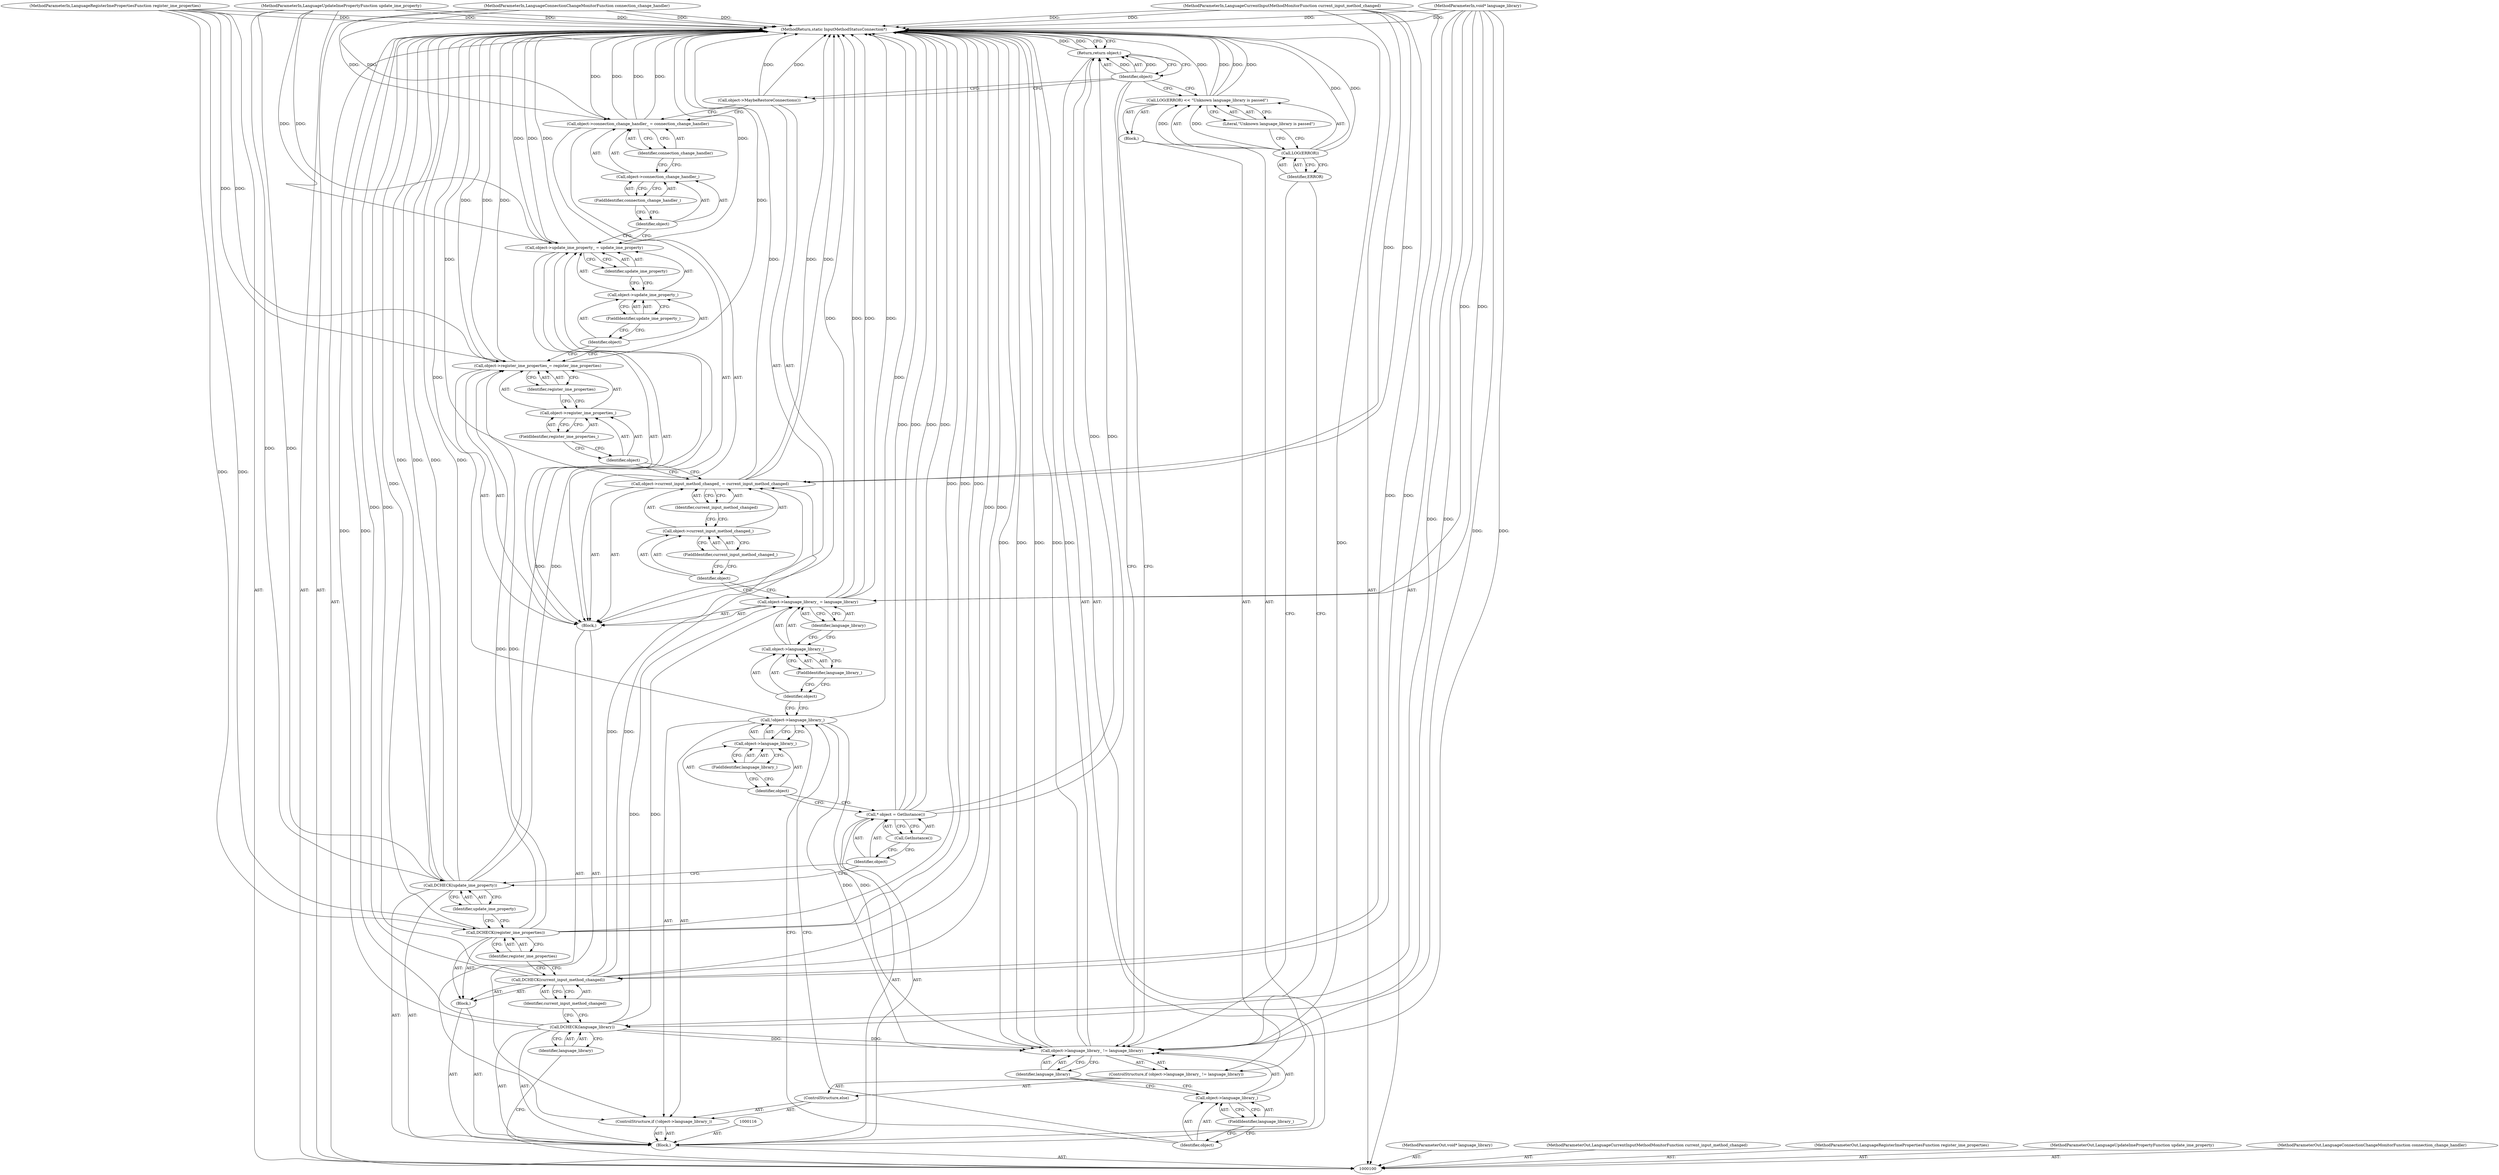 digraph "1_Chrome_dc7b094a338c6c521f918f478e993f0f74bbea0d_58" {
"1000166" [label="(MethodReturn,static InputMethodStatusConnection*)"];
"1000115" [label="(Identifier,update_ime_property)"];
"1000114" [label="(Call,DCHECK(update_ime_property))"];
"1000117" [label="(Call,* object = GetInstance())"];
"1000118" [label="(Identifier,object)"];
"1000119" [label="(Call,GetInstance())"];
"1000124" [label="(FieldIdentifier,language_library_)"];
"1000125" [label="(Block,)"];
"1000120" [label="(ControlStructure,if (!object->language_library_))"];
"1000121" [label="(Call,!object->language_library_)"];
"1000122" [label="(Call,object->language_library_)"];
"1000123" [label="(Identifier,object)"];
"1000129" [label="(FieldIdentifier,language_library_)"];
"1000130" [label="(Identifier,language_library)"];
"1000126" [label="(Call,object->language_library_ = language_library)"];
"1000127" [label="(Call,object->language_library_)"];
"1000128" [label="(Identifier,object)"];
"1000134" [label="(FieldIdentifier,current_input_method_changed_)"];
"1000135" [label="(Identifier,current_input_method_changed)"];
"1000131" [label="(Call,object->current_input_method_changed_ = current_input_method_changed)"];
"1000132" [label="(Call,object->current_input_method_changed_)"];
"1000133" [label="(Identifier,object)"];
"1000139" [label="(FieldIdentifier,register_ime_properties_)"];
"1000140" [label="(Identifier,register_ime_properties)"];
"1000136" [label="(Call,object->register_ime_properties_= register_ime_properties)"];
"1000137" [label="(Call,object->register_ime_properties_)"];
"1000138" [label="(Identifier,object)"];
"1000144" [label="(FieldIdentifier,update_ime_property_)"];
"1000145" [label="(Identifier,update_ime_property)"];
"1000141" [label="(Call,object->update_ime_property_ = update_ime_property)"];
"1000142" [label="(Call,object->update_ime_property_)"];
"1000143" [label="(Identifier,object)"];
"1000149" [label="(FieldIdentifier,connection_change_handler_)"];
"1000150" [label="(Identifier,connection_change_handler)"];
"1000146" [label="(Call,object->connection_change_handler_ = connection_change_handler)"];
"1000147" [label="(Call,object->connection_change_handler_)"];
"1000148" [label="(Identifier,object)"];
"1000151" [label="(Call,object->MaybeRestoreConnections())"];
"1000153" [label="(ControlStructure,if (object->language_library_ != language_library))"];
"1000154" [label="(Call,object->language_library_ != language_library)"];
"1000155" [label="(Call,object->language_library_)"];
"1000156" [label="(Identifier,object)"];
"1000157" [label="(FieldIdentifier,language_library_)"];
"1000158" [label="(Identifier,language_library)"];
"1000152" [label="(ControlStructure,else)"];
"1000159" [label="(Block,)"];
"1000101" [label="(MethodParameterIn,void* language_library)"];
"1000216" [label="(MethodParameterOut,void* language_library)"];
"1000162" [label="(Identifier,ERROR)"];
"1000163" [label="(Literal,\"Unknown language_library is passed\")"];
"1000160" [label="(Call,LOG(ERROR) << \"Unknown language_library is passed\")"];
"1000161" [label="(Call,LOG(ERROR))"];
"1000165" [label="(Identifier,object)"];
"1000164" [label="(Return,return object;)"];
"1000102" [label="(MethodParameterIn,LanguageCurrentInputMethodMonitorFunction current_input_method_changed)"];
"1000217" [label="(MethodParameterOut,LanguageCurrentInputMethodMonitorFunction current_input_method_changed)"];
"1000103" [label="(MethodParameterIn,LanguageRegisterImePropertiesFunction register_ime_properties)"];
"1000218" [label="(MethodParameterOut,LanguageRegisterImePropertiesFunction register_ime_properties)"];
"1000104" [label="(MethodParameterIn,LanguageUpdateImePropertyFunction update_ime_property)"];
"1000219" [label="(MethodParameterOut,LanguageUpdateImePropertyFunction update_ime_property)"];
"1000105" [label="(MethodParameterIn,LanguageConnectionChangeMonitorFunction connection_change_handler)"];
"1000220" [label="(MethodParameterOut,LanguageConnectionChangeMonitorFunction connection_change_handler)"];
"1000106" [label="(Block,)"];
"1000108" [label="(Identifier,language_library)"];
"1000107" [label="(Call,DCHECK(language_library))"];
"1000111" [label="(Identifier,current_input_method_changed)"];
"1000109" [label="(Block,)"];
"1000110" [label="(Call,DCHECK(current_input_method_changed))"];
"1000113" [label="(Identifier,register_ime_properties)"];
"1000112" [label="(Call,DCHECK(register_ime_properties))"];
"1000166" -> "1000100"  [label="AST: "];
"1000166" -> "1000164"  [label="CFG: "];
"1000141" -> "1000166"  [label="DDG: "];
"1000141" -> "1000166"  [label="DDG: "];
"1000104" -> "1000166"  [label="DDG: "];
"1000105" -> "1000166"  [label="DDG: "];
"1000136" -> "1000166"  [label="DDG: "];
"1000136" -> "1000166"  [label="DDG: "];
"1000126" -> "1000166"  [label="DDG: "];
"1000126" -> "1000166"  [label="DDG: "];
"1000117" -> "1000166"  [label="DDG: "];
"1000117" -> "1000166"  [label="DDG: "];
"1000154" -> "1000166"  [label="DDG: "];
"1000154" -> "1000166"  [label="DDG: "];
"1000154" -> "1000166"  [label="DDG: "];
"1000146" -> "1000166"  [label="DDG: "];
"1000146" -> "1000166"  [label="DDG: "];
"1000107" -> "1000166"  [label="DDG: "];
"1000151" -> "1000166"  [label="DDG: "];
"1000114" -> "1000166"  [label="DDG: "];
"1000114" -> "1000166"  [label="DDG: "];
"1000160" -> "1000166"  [label="DDG: "];
"1000160" -> "1000166"  [label="DDG: "];
"1000131" -> "1000166"  [label="DDG: "];
"1000131" -> "1000166"  [label="DDG: "];
"1000103" -> "1000166"  [label="DDG: "];
"1000121" -> "1000166"  [label="DDG: "];
"1000102" -> "1000166"  [label="DDG: "];
"1000112" -> "1000166"  [label="DDG: "];
"1000112" -> "1000166"  [label="DDG: "];
"1000101" -> "1000166"  [label="DDG: "];
"1000110" -> "1000166"  [label="DDG: "];
"1000110" -> "1000166"  [label="DDG: "];
"1000161" -> "1000166"  [label="DDG: "];
"1000164" -> "1000166"  [label="DDG: "];
"1000115" -> "1000114"  [label="AST: "];
"1000115" -> "1000112"  [label="CFG: "];
"1000114" -> "1000115"  [label="CFG: "];
"1000114" -> "1000106"  [label="AST: "];
"1000114" -> "1000115"  [label="CFG: "];
"1000115" -> "1000114"  [label="AST: "];
"1000118" -> "1000114"  [label="CFG: "];
"1000114" -> "1000166"  [label="DDG: "];
"1000114" -> "1000166"  [label="DDG: "];
"1000104" -> "1000114"  [label="DDG: "];
"1000114" -> "1000141"  [label="DDG: "];
"1000117" -> "1000106"  [label="AST: "];
"1000117" -> "1000119"  [label="CFG: "];
"1000118" -> "1000117"  [label="AST: "];
"1000119" -> "1000117"  [label="AST: "];
"1000123" -> "1000117"  [label="CFG: "];
"1000117" -> "1000166"  [label="DDG: "];
"1000117" -> "1000166"  [label="DDG: "];
"1000117" -> "1000164"  [label="DDG: "];
"1000118" -> "1000117"  [label="AST: "];
"1000118" -> "1000114"  [label="CFG: "];
"1000119" -> "1000118"  [label="CFG: "];
"1000119" -> "1000117"  [label="AST: "];
"1000119" -> "1000118"  [label="CFG: "];
"1000117" -> "1000119"  [label="CFG: "];
"1000124" -> "1000122"  [label="AST: "];
"1000124" -> "1000123"  [label="CFG: "];
"1000122" -> "1000124"  [label="CFG: "];
"1000125" -> "1000120"  [label="AST: "];
"1000126" -> "1000125"  [label="AST: "];
"1000131" -> "1000125"  [label="AST: "];
"1000136" -> "1000125"  [label="AST: "];
"1000141" -> "1000125"  [label="AST: "];
"1000146" -> "1000125"  [label="AST: "];
"1000151" -> "1000125"  [label="AST: "];
"1000120" -> "1000106"  [label="AST: "];
"1000121" -> "1000120"  [label="AST: "];
"1000125" -> "1000120"  [label="AST: "];
"1000152" -> "1000120"  [label="AST: "];
"1000121" -> "1000120"  [label="AST: "];
"1000121" -> "1000122"  [label="CFG: "];
"1000122" -> "1000121"  [label="AST: "];
"1000128" -> "1000121"  [label="CFG: "];
"1000156" -> "1000121"  [label="CFG: "];
"1000121" -> "1000166"  [label="DDG: "];
"1000121" -> "1000154"  [label="DDG: "];
"1000122" -> "1000121"  [label="AST: "];
"1000122" -> "1000124"  [label="CFG: "];
"1000123" -> "1000122"  [label="AST: "];
"1000124" -> "1000122"  [label="AST: "];
"1000121" -> "1000122"  [label="CFG: "];
"1000123" -> "1000122"  [label="AST: "];
"1000123" -> "1000117"  [label="CFG: "];
"1000124" -> "1000123"  [label="CFG: "];
"1000129" -> "1000127"  [label="AST: "];
"1000129" -> "1000128"  [label="CFG: "];
"1000127" -> "1000129"  [label="CFG: "];
"1000130" -> "1000126"  [label="AST: "];
"1000130" -> "1000127"  [label="CFG: "];
"1000126" -> "1000130"  [label="CFG: "];
"1000126" -> "1000125"  [label="AST: "];
"1000126" -> "1000130"  [label="CFG: "];
"1000127" -> "1000126"  [label="AST: "];
"1000130" -> "1000126"  [label="AST: "];
"1000133" -> "1000126"  [label="CFG: "];
"1000126" -> "1000166"  [label="DDG: "];
"1000126" -> "1000166"  [label="DDG: "];
"1000107" -> "1000126"  [label="DDG: "];
"1000101" -> "1000126"  [label="DDG: "];
"1000127" -> "1000126"  [label="AST: "];
"1000127" -> "1000129"  [label="CFG: "];
"1000128" -> "1000127"  [label="AST: "];
"1000129" -> "1000127"  [label="AST: "];
"1000130" -> "1000127"  [label="CFG: "];
"1000128" -> "1000127"  [label="AST: "];
"1000128" -> "1000121"  [label="CFG: "];
"1000129" -> "1000128"  [label="CFG: "];
"1000134" -> "1000132"  [label="AST: "];
"1000134" -> "1000133"  [label="CFG: "];
"1000132" -> "1000134"  [label="CFG: "];
"1000135" -> "1000131"  [label="AST: "];
"1000135" -> "1000132"  [label="CFG: "];
"1000131" -> "1000135"  [label="CFG: "];
"1000131" -> "1000125"  [label="AST: "];
"1000131" -> "1000135"  [label="CFG: "];
"1000132" -> "1000131"  [label="AST: "];
"1000135" -> "1000131"  [label="AST: "];
"1000138" -> "1000131"  [label="CFG: "];
"1000131" -> "1000166"  [label="DDG: "];
"1000131" -> "1000166"  [label="DDG: "];
"1000110" -> "1000131"  [label="DDG: "];
"1000102" -> "1000131"  [label="DDG: "];
"1000132" -> "1000131"  [label="AST: "];
"1000132" -> "1000134"  [label="CFG: "];
"1000133" -> "1000132"  [label="AST: "];
"1000134" -> "1000132"  [label="AST: "];
"1000135" -> "1000132"  [label="CFG: "];
"1000133" -> "1000132"  [label="AST: "];
"1000133" -> "1000126"  [label="CFG: "];
"1000134" -> "1000133"  [label="CFG: "];
"1000139" -> "1000137"  [label="AST: "];
"1000139" -> "1000138"  [label="CFG: "];
"1000137" -> "1000139"  [label="CFG: "];
"1000140" -> "1000136"  [label="AST: "];
"1000140" -> "1000137"  [label="CFG: "];
"1000136" -> "1000140"  [label="CFG: "];
"1000136" -> "1000125"  [label="AST: "];
"1000136" -> "1000140"  [label="CFG: "];
"1000137" -> "1000136"  [label="AST: "];
"1000140" -> "1000136"  [label="AST: "];
"1000143" -> "1000136"  [label="CFG: "];
"1000136" -> "1000166"  [label="DDG: "];
"1000136" -> "1000166"  [label="DDG: "];
"1000112" -> "1000136"  [label="DDG: "];
"1000103" -> "1000136"  [label="DDG: "];
"1000137" -> "1000136"  [label="AST: "];
"1000137" -> "1000139"  [label="CFG: "];
"1000138" -> "1000137"  [label="AST: "];
"1000139" -> "1000137"  [label="AST: "];
"1000140" -> "1000137"  [label="CFG: "];
"1000138" -> "1000137"  [label="AST: "];
"1000138" -> "1000131"  [label="CFG: "];
"1000139" -> "1000138"  [label="CFG: "];
"1000144" -> "1000142"  [label="AST: "];
"1000144" -> "1000143"  [label="CFG: "];
"1000142" -> "1000144"  [label="CFG: "];
"1000145" -> "1000141"  [label="AST: "];
"1000145" -> "1000142"  [label="CFG: "];
"1000141" -> "1000145"  [label="CFG: "];
"1000141" -> "1000125"  [label="AST: "];
"1000141" -> "1000145"  [label="CFG: "];
"1000142" -> "1000141"  [label="AST: "];
"1000145" -> "1000141"  [label="AST: "];
"1000148" -> "1000141"  [label="CFG: "];
"1000141" -> "1000166"  [label="DDG: "];
"1000141" -> "1000166"  [label="DDG: "];
"1000114" -> "1000141"  [label="DDG: "];
"1000104" -> "1000141"  [label="DDG: "];
"1000142" -> "1000141"  [label="AST: "];
"1000142" -> "1000144"  [label="CFG: "];
"1000143" -> "1000142"  [label="AST: "];
"1000144" -> "1000142"  [label="AST: "];
"1000145" -> "1000142"  [label="CFG: "];
"1000143" -> "1000142"  [label="AST: "];
"1000143" -> "1000136"  [label="CFG: "];
"1000144" -> "1000143"  [label="CFG: "];
"1000149" -> "1000147"  [label="AST: "];
"1000149" -> "1000148"  [label="CFG: "];
"1000147" -> "1000149"  [label="CFG: "];
"1000150" -> "1000146"  [label="AST: "];
"1000150" -> "1000147"  [label="CFG: "];
"1000146" -> "1000150"  [label="CFG: "];
"1000146" -> "1000125"  [label="AST: "];
"1000146" -> "1000150"  [label="CFG: "];
"1000147" -> "1000146"  [label="AST: "];
"1000150" -> "1000146"  [label="AST: "];
"1000151" -> "1000146"  [label="CFG: "];
"1000146" -> "1000166"  [label="DDG: "];
"1000146" -> "1000166"  [label="DDG: "];
"1000105" -> "1000146"  [label="DDG: "];
"1000147" -> "1000146"  [label="AST: "];
"1000147" -> "1000149"  [label="CFG: "];
"1000148" -> "1000147"  [label="AST: "];
"1000149" -> "1000147"  [label="AST: "];
"1000150" -> "1000147"  [label="CFG: "];
"1000148" -> "1000147"  [label="AST: "];
"1000148" -> "1000141"  [label="CFG: "];
"1000149" -> "1000148"  [label="CFG: "];
"1000151" -> "1000125"  [label="AST: "];
"1000151" -> "1000146"  [label="CFG: "];
"1000165" -> "1000151"  [label="CFG: "];
"1000151" -> "1000166"  [label="DDG: "];
"1000153" -> "1000152"  [label="AST: "];
"1000154" -> "1000153"  [label="AST: "];
"1000159" -> "1000153"  [label="AST: "];
"1000154" -> "1000153"  [label="AST: "];
"1000154" -> "1000158"  [label="CFG: "];
"1000155" -> "1000154"  [label="AST: "];
"1000158" -> "1000154"  [label="AST: "];
"1000162" -> "1000154"  [label="CFG: "];
"1000165" -> "1000154"  [label="CFG: "];
"1000154" -> "1000166"  [label="DDG: "];
"1000154" -> "1000166"  [label="DDG: "];
"1000154" -> "1000166"  [label="DDG: "];
"1000121" -> "1000154"  [label="DDG: "];
"1000107" -> "1000154"  [label="DDG: "];
"1000101" -> "1000154"  [label="DDG: "];
"1000155" -> "1000154"  [label="AST: "];
"1000155" -> "1000157"  [label="CFG: "];
"1000156" -> "1000155"  [label="AST: "];
"1000157" -> "1000155"  [label="AST: "];
"1000158" -> "1000155"  [label="CFG: "];
"1000156" -> "1000155"  [label="AST: "];
"1000156" -> "1000121"  [label="CFG: "];
"1000157" -> "1000156"  [label="CFG: "];
"1000157" -> "1000155"  [label="AST: "];
"1000157" -> "1000156"  [label="CFG: "];
"1000155" -> "1000157"  [label="CFG: "];
"1000158" -> "1000154"  [label="AST: "];
"1000158" -> "1000155"  [label="CFG: "];
"1000154" -> "1000158"  [label="CFG: "];
"1000152" -> "1000120"  [label="AST: "];
"1000153" -> "1000152"  [label="AST: "];
"1000159" -> "1000153"  [label="AST: "];
"1000160" -> "1000159"  [label="AST: "];
"1000101" -> "1000100"  [label="AST: "];
"1000101" -> "1000166"  [label="DDG: "];
"1000101" -> "1000107"  [label="DDG: "];
"1000101" -> "1000126"  [label="DDG: "];
"1000101" -> "1000154"  [label="DDG: "];
"1000216" -> "1000100"  [label="AST: "];
"1000162" -> "1000161"  [label="AST: "];
"1000162" -> "1000154"  [label="CFG: "];
"1000161" -> "1000162"  [label="CFG: "];
"1000163" -> "1000160"  [label="AST: "];
"1000163" -> "1000161"  [label="CFG: "];
"1000160" -> "1000163"  [label="CFG: "];
"1000160" -> "1000159"  [label="AST: "];
"1000160" -> "1000163"  [label="CFG: "];
"1000161" -> "1000160"  [label="AST: "];
"1000163" -> "1000160"  [label="AST: "];
"1000165" -> "1000160"  [label="CFG: "];
"1000160" -> "1000166"  [label="DDG: "];
"1000160" -> "1000166"  [label="DDG: "];
"1000161" -> "1000160"  [label="DDG: "];
"1000161" -> "1000160"  [label="AST: "];
"1000161" -> "1000162"  [label="CFG: "];
"1000162" -> "1000161"  [label="AST: "];
"1000163" -> "1000161"  [label="CFG: "];
"1000161" -> "1000166"  [label="DDG: "];
"1000161" -> "1000160"  [label="DDG: "];
"1000165" -> "1000164"  [label="AST: "];
"1000165" -> "1000151"  [label="CFG: "];
"1000165" -> "1000160"  [label="CFG: "];
"1000165" -> "1000154"  [label="CFG: "];
"1000164" -> "1000165"  [label="CFG: "];
"1000165" -> "1000164"  [label="DDG: "];
"1000164" -> "1000106"  [label="AST: "];
"1000164" -> "1000165"  [label="CFG: "];
"1000165" -> "1000164"  [label="AST: "];
"1000166" -> "1000164"  [label="CFG: "];
"1000164" -> "1000166"  [label="DDG: "];
"1000165" -> "1000164"  [label="DDG: "];
"1000117" -> "1000164"  [label="DDG: "];
"1000102" -> "1000100"  [label="AST: "];
"1000102" -> "1000166"  [label="DDG: "];
"1000102" -> "1000110"  [label="DDG: "];
"1000102" -> "1000131"  [label="DDG: "];
"1000217" -> "1000100"  [label="AST: "];
"1000103" -> "1000100"  [label="AST: "];
"1000103" -> "1000166"  [label="DDG: "];
"1000103" -> "1000112"  [label="DDG: "];
"1000103" -> "1000136"  [label="DDG: "];
"1000218" -> "1000100"  [label="AST: "];
"1000104" -> "1000100"  [label="AST: "];
"1000104" -> "1000166"  [label="DDG: "];
"1000104" -> "1000114"  [label="DDG: "];
"1000104" -> "1000141"  [label="DDG: "];
"1000219" -> "1000100"  [label="AST: "];
"1000105" -> "1000100"  [label="AST: "];
"1000105" -> "1000166"  [label="DDG: "];
"1000105" -> "1000146"  [label="DDG: "];
"1000220" -> "1000100"  [label="AST: "];
"1000106" -> "1000100"  [label="AST: "];
"1000107" -> "1000106"  [label="AST: "];
"1000109" -> "1000106"  [label="AST: "];
"1000114" -> "1000106"  [label="AST: "];
"1000116" -> "1000106"  [label="AST: "];
"1000117" -> "1000106"  [label="AST: "];
"1000120" -> "1000106"  [label="AST: "];
"1000164" -> "1000106"  [label="AST: "];
"1000108" -> "1000107"  [label="AST: "];
"1000108" -> "1000100"  [label="CFG: "];
"1000107" -> "1000108"  [label="CFG: "];
"1000107" -> "1000106"  [label="AST: "];
"1000107" -> "1000108"  [label="CFG: "];
"1000108" -> "1000107"  [label="AST: "];
"1000111" -> "1000107"  [label="CFG: "];
"1000107" -> "1000166"  [label="DDG: "];
"1000101" -> "1000107"  [label="DDG: "];
"1000107" -> "1000126"  [label="DDG: "];
"1000107" -> "1000154"  [label="DDG: "];
"1000111" -> "1000110"  [label="AST: "];
"1000111" -> "1000107"  [label="CFG: "];
"1000110" -> "1000111"  [label="CFG: "];
"1000109" -> "1000106"  [label="AST: "];
"1000110" -> "1000109"  [label="AST: "];
"1000112" -> "1000109"  [label="AST: "];
"1000110" -> "1000109"  [label="AST: "];
"1000110" -> "1000111"  [label="CFG: "];
"1000111" -> "1000110"  [label="AST: "];
"1000113" -> "1000110"  [label="CFG: "];
"1000110" -> "1000166"  [label="DDG: "];
"1000110" -> "1000166"  [label="DDG: "];
"1000102" -> "1000110"  [label="DDG: "];
"1000110" -> "1000131"  [label="DDG: "];
"1000113" -> "1000112"  [label="AST: "];
"1000113" -> "1000110"  [label="CFG: "];
"1000112" -> "1000113"  [label="CFG: "];
"1000112" -> "1000109"  [label="AST: "];
"1000112" -> "1000113"  [label="CFG: "];
"1000113" -> "1000112"  [label="AST: "];
"1000115" -> "1000112"  [label="CFG: "];
"1000112" -> "1000166"  [label="DDG: "];
"1000112" -> "1000166"  [label="DDG: "];
"1000103" -> "1000112"  [label="DDG: "];
"1000112" -> "1000136"  [label="DDG: "];
}
